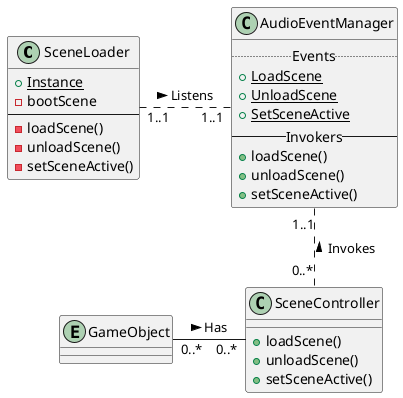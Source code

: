@startuml scenesystem
class SceneLoader {
    {static} +Instance
    -bootScene
    --
    -loadScene()
    -unloadScene()
    -setSceneActive()
}

class SceneController {
    +loadScene()
    +unloadScene()
    +setSceneActive()
}

class AudioEventManager {
    ..Events..
    {static} +LoadScene
    {static} +UnloadScene
    {static} +SetSceneActive
    --Invokers--
    +loadScene()
    +unloadScene()
    +setSceneActive()
}

entity GameObject

SceneLoader       "1..1 "   .right.    "1..1"     AudioEventManager   : " Listens >"
SceneController   "0..*"    .up.       "1..1"     AudioEventManager   : " Invokes >"
SceneController   "0..*"    -left-     "0..*"     GameObject          : " Has <"
@enduml